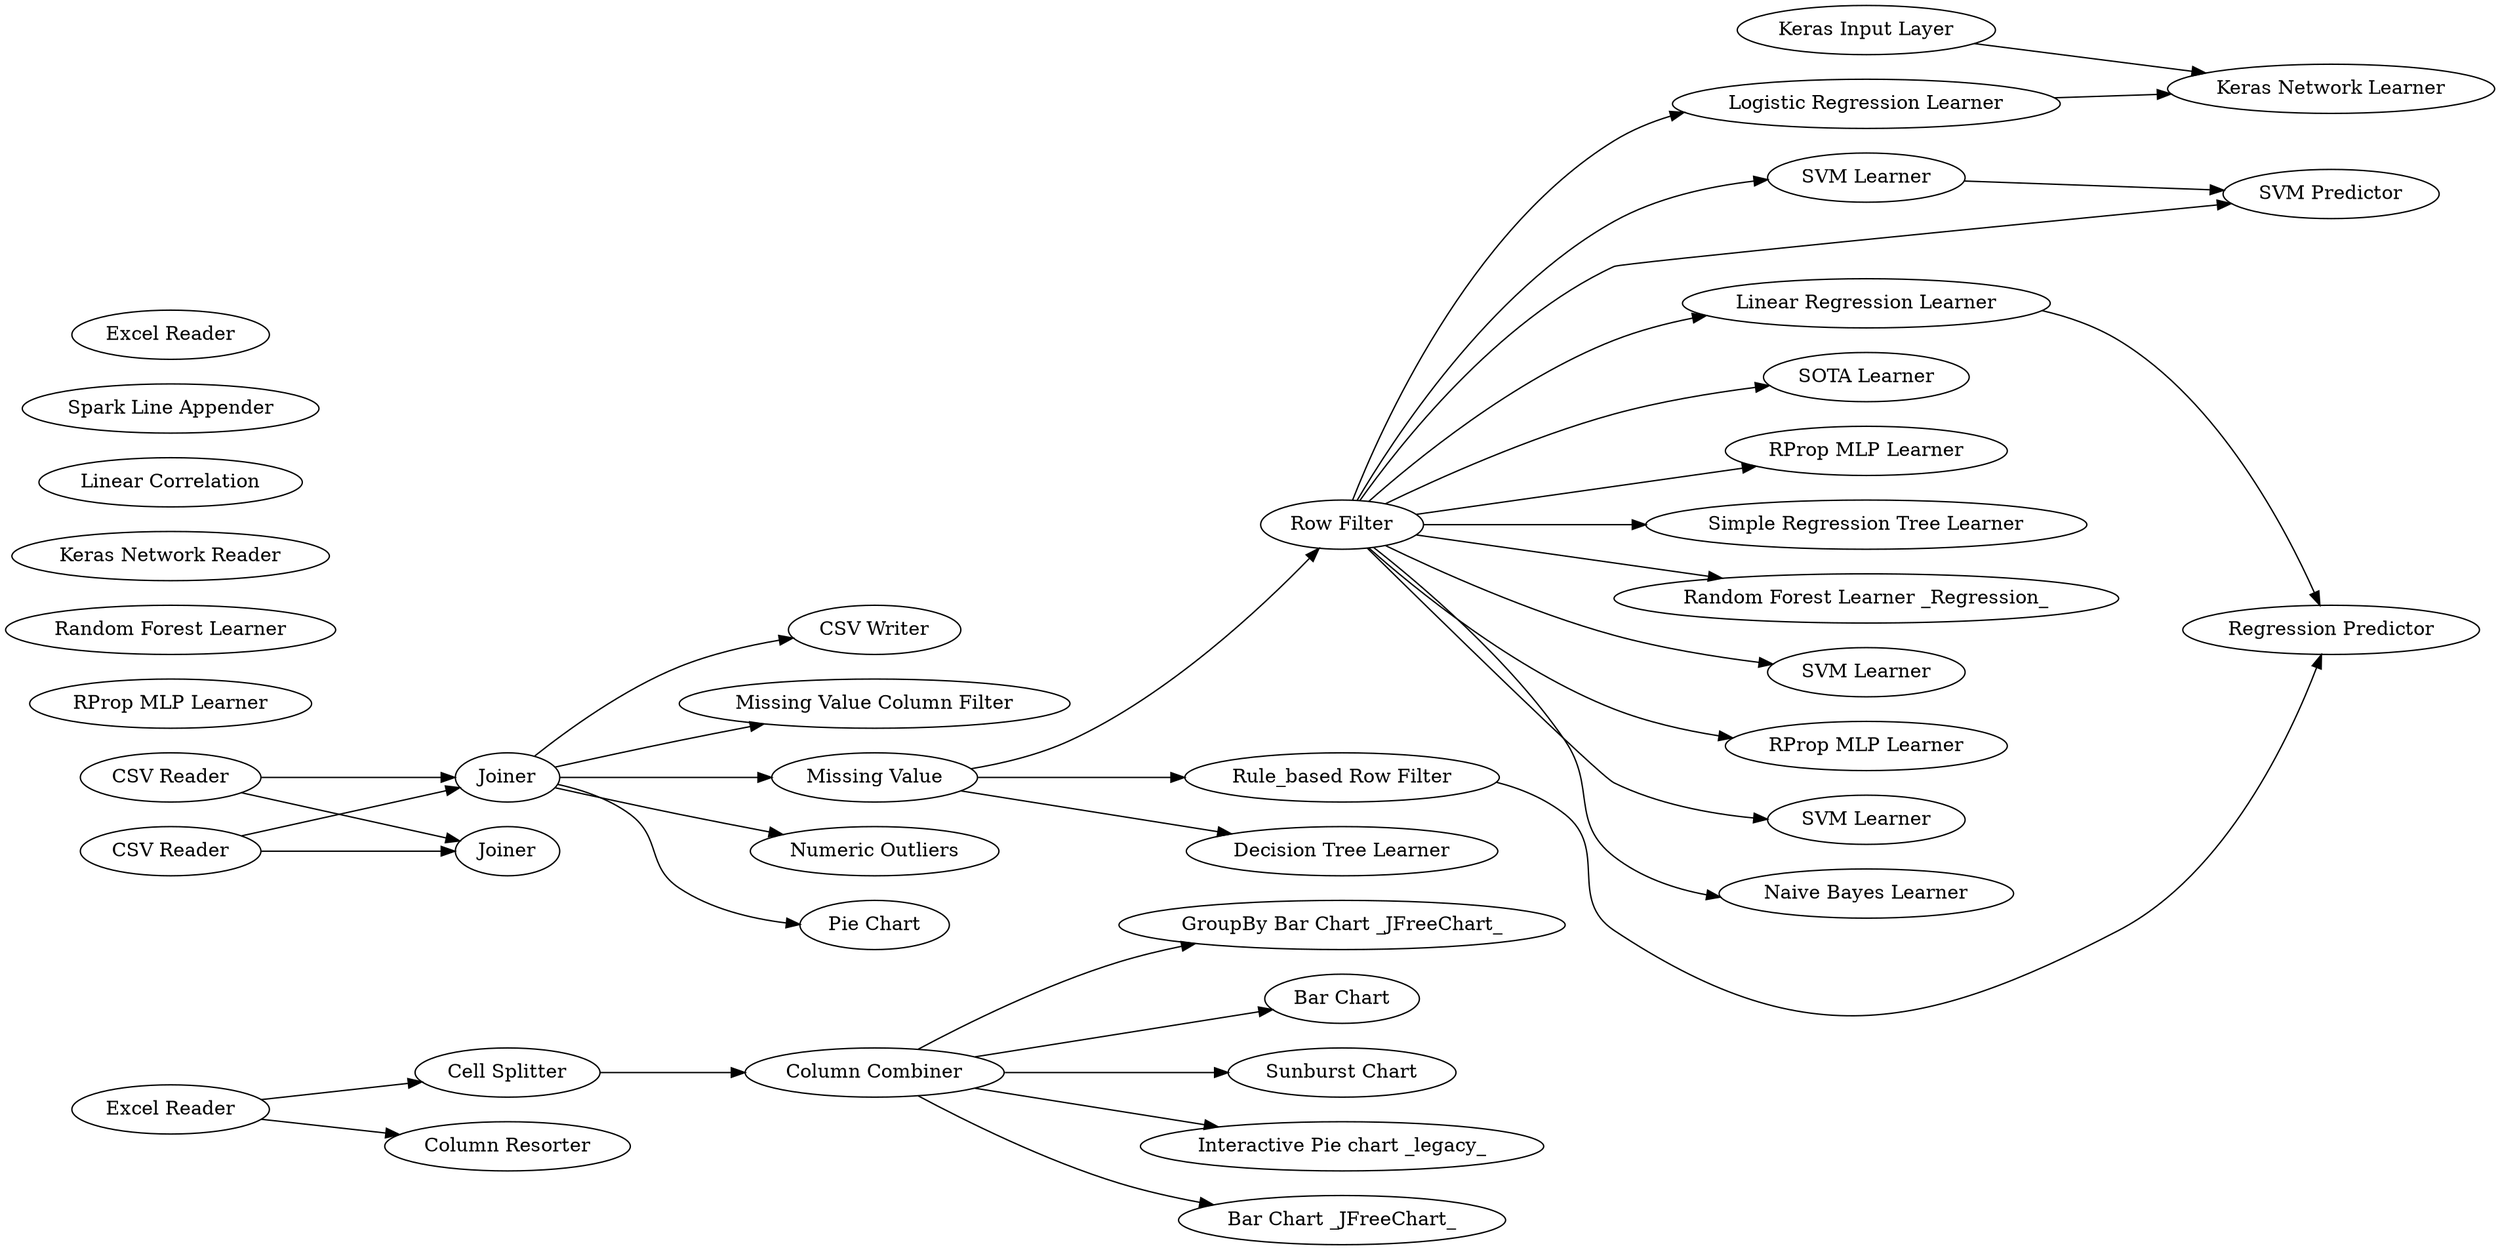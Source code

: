 digraph {
	2 [label="Excel Reader"]
	3 [label="Cell Splitter"]
	4 [label="Column Resorter"]
	5 [label="Column Combiner"]
	8 [label=Joiner]
	9 [label="CSV Reader"]
	10 [label="CSV Reader"]
	11 [label="CSV Writer"]
	12 [label="Missing Value Column Filter"]
	13 [label="Missing Value"]
	14 [label="Numeric Outliers"]
	15 [label="Row Filter"]
	16 [label="Rule_based Row Filter"]
	19 [label="Logistic Regression Learner"]
	20 [label="Linear Regression Learner"]
	21 [label="Regression Predictor"]
	22 [label="Keras Network Learner"]
	23 [label="Naive Bayes Learner"]
	24 [label="RProp MLP Learner"]
	25 [label="Random Forest Learner"]
	26 [label="Keras Input Layer"]
	27 [label="Keras Network Reader"]
	28 [label="Linear Correlation"]
	29 [label="SVM Learner"]
	30 [label="SOTA Learner"]
	31 [label="RProp MLP Learner"]
	32 [label="Decision Tree Learner"]
	33 [label="Simple Regression Tree Learner"]
	34 [label="Random Forest Learner _Regression_"]
	35 [label="SVM Learner"]
	36 [label="RProp MLP Learner"]
	37 [label="Pie Chart"]
	38 [label="GroupBy Bar Chart _JFreeChart_"]
	39 [label="Bar Chart"]
	40 [label="Sunburst Chart"]
	41 [label="Interactive Pie chart _legacy_"]
	42 [label="Spark Line Appender"]
	43 [label="Bar Chart _JFreeChart_"]
	44 [label=Joiner]
	45 [label="SVM Predictor"]
	46 [label="SVM Learner"]
	47 [label="Excel Reader"]
	2 -> 3
	2 -> 4
	3 -> 5
	5 -> 39
	5 -> 38
	5 -> 41
	5 -> 40
	5 -> 43
	8 -> 11
	8 -> 12
	8 -> 13
	8 -> 14
	8 -> 37
	9 -> 8
	9 -> 44
	10 -> 8
	10 -> 44
	13 -> 15
	13 -> 16
	13 -> 32
	15 -> 31
	15 -> 30
	15 -> 29
	15 -> 23
	15 -> 20
	15 -> 19
	15 -> 36
	15 -> 35
	15 -> 34
	15 -> 33
	15 -> 45
	15 -> 46
	16 -> 21
	19 -> 22
	20 -> 21
	26 -> 22
	29 -> 45
	rankdir=LR
}
